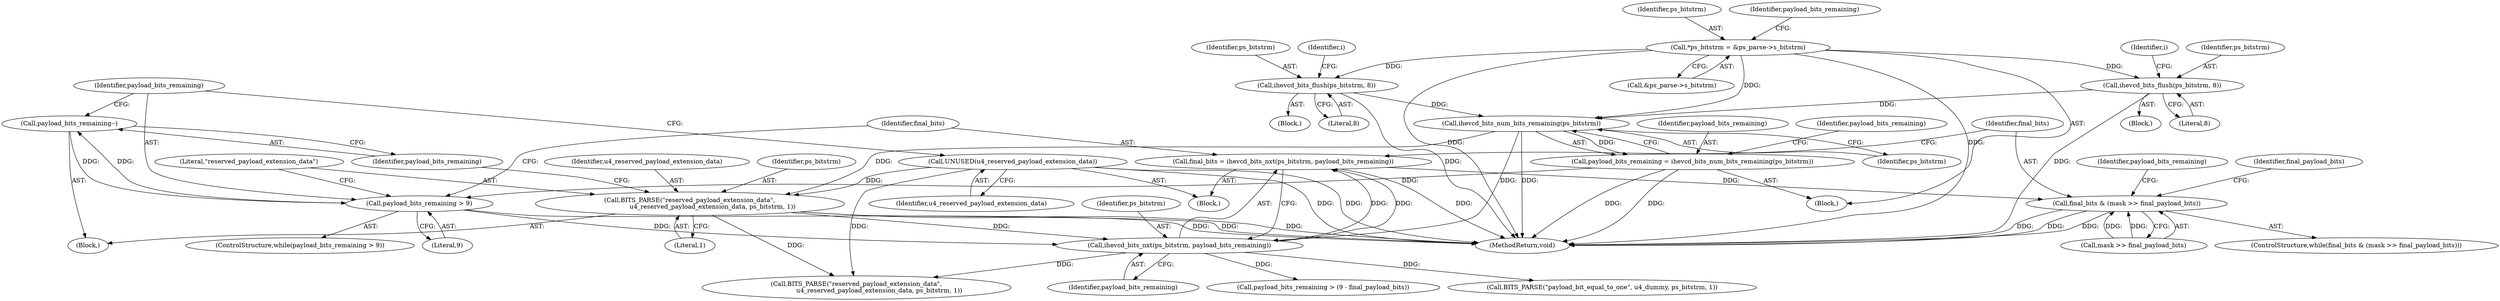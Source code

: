 digraph "0_Android_9f0fb67540d2259e4930d9bd5f1a1a6fb95af862@API" {
"1000305" [label="(Call,final_bits = ihevcd_bits_nxt(ps_bitstrm, payload_bits_remaining))"];
"1000307" [label="(Call,ihevcd_bits_nxt(ps_bitstrm, payload_bits_remaining))"];
"1000298" [label="(Call,BITS_PARSE(\"reserved_payload_extension_data\",\n                       u4_reserved_payload_extension_data, ps_bitstrm, 1))"];
"1000291" [label="(Call,UNUSED(u4_reserved_payload_extension_data))"];
"1000273" [label="(Call,ihevcd_bits_num_bits_remaining(ps_bitstrm))"];
"1000235" [label="(Call,ihevcd_bits_flush(ps_bitstrm, 8))"];
"1000117" [label="(Call,*ps_bitstrm = &ps_parse->s_bitstrm)"];
"1000267" [label="(Call,ihevcd_bits_flush(ps_bitstrm, 8))"];
"1000294" [label="(Call,payload_bits_remaining > 9)"];
"1000303" [label="(Call,payload_bits_remaining--)"];
"1000271" [label="(Call,payload_bits_remaining = ihevcd_bits_num_bits_remaining(ps_bitstrm))"];
"1000311" [label="(Call,final_bits & (mask >> final_payload_bits))"];
"1000306" [label="(Identifier,final_bits)"];
"1000334" [label="(Call,BITS_PARSE(\"payload_bit_equal_to_one\", u4_dummy, ps_bitstrm, 1))"];
"1000322" [label="(Identifier,payload_bits_remaining)"];
"1000291" [label="(Call,UNUSED(u4_reserved_payload_extension_data))"];
"1000269" [label="(Literal,8)"];
"1000118" [label="(Identifier,ps_bitstrm)"];
"1000274" [label="(Identifier,ps_bitstrm)"];
"1000297" [label="(Block,)"];
"1000267" [label="(Call,ihevcd_bits_flush(ps_bitstrm, 8))"];
"1000321" [label="(Call,payload_bits_remaining > (9 - final_payload_bits))"];
"1000271" [label="(Call,payload_bits_remaining = ihevcd_bits_num_bits_remaining(ps_bitstrm))"];
"1000119" [label="(Call,&ps_parse->s_bitstrm)"];
"1000310" [label="(ControlStructure,while(final_bits & (mask >> final_payload_bits)))"];
"1000311" [label="(Call,final_bits & (mask >> final_payload_bits))"];
"1000265" [label="(Identifier,i)"];
"1000293" [label="(ControlStructure,while(payload_bits_remaining > 9))"];
"1000295" [label="(Identifier,payload_bits_remaining)"];
"1000294" [label="(Call,payload_bits_remaining > 9)"];
"1000268" [label="(Identifier,ps_bitstrm)"];
"1000300" [label="(Identifier,u4_reserved_payload_extension_data)"];
"1000298" [label="(Call,BITS_PARSE(\"reserved_payload_extension_data\",\n                       u4_reserved_payload_extension_data, ps_bitstrm, 1))"];
"1000307" [label="(Call,ihevcd_bits_nxt(ps_bitstrm, payload_bits_remaining))"];
"1000235" [label="(Call,ihevcd_bits_flush(ps_bitstrm, 8))"];
"1000266" [label="(Block,)"];
"1000125" [label="(Identifier,payload_bits_remaining)"];
"1000273" [label="(Call,ihevcd_bits_num_bits_remaining(ps_bitstrm))"];
"1000312" [label="(Identifier,final_bits)"];
"1000276" [label="(Identifier,payload_bits_remaining)"];
"1000296" [label="(Literal,9)"];
"1000303" [label="(Call,payload_bits_remaining--)"];
"1000237" [label="(Literal,8)"];
"1000313" [label="(Call,mask >> final_payload_bits)"];
"1000292" [label="(Identifier,u4_reserved_payload_extension_data)"];
"1000117" [label="(Call,*ps_bitstrm = &ps_parse->s_bitstrm)"];
"1000352" [label="(MethodReturn,void)"];
"1000301" [label="(Identifier,ps_bitstrm)"];
"1000236" [label="(Identifier,ps_bitstrm)"];
"1000308" [label="(Identifier,ps_bitstrm)"];
"1000302" [label="(Literal,1)"];
"1000233" [label="(Identifier,i)"];
"1000299" [label="(Literal,\"reserved_payload_extension_data\")"];
"1000304" [label="(Identifier,payload_bits_remaining)"];
"1000272" [label="(Identifier,payload_bits_remaining)"];
"1000318" [label="(Identifier,final_payload_bits)"];
"1000327" [label="(Call,BITS_PARSE(\"reserved_payload_extension_data\",\n                       u4_reserved_payload_extension_data, ps_bitstrm, 1))"];
"1000234" [label="(Block,)"];
"1000108" [label="(Block,)"];
"1000305" [label="(Call,final_bits = ihevcd_bits_nxt(ps_bitstrm, payload_bits_remaining))"];
"1000277" [label="(Block,)"];
"1000309" [label="(Identifier,payload_bits_remaining)"];
"1000305" -> "1000277"  [label="AST: "];
"1000305" -> "1000307"  [label="CFG: "];
"1000306" -> "1000305"  [label="AST: "];
"1000307" -> "1000305"  [label="AST: "];
"1000312" -> "1000305"  [label="CFG: "];
"1000305" -> "1000352"  [label="DDG: "];
"1000307" -> "1000305"  [label="DDG: "];
"1000307" -> "1000305"  [label="DDG: "];
"1000305" -> "1000311"  [label="DDG: "];
"1000307" -> "1000309"  [label="CFG: "];
"1000308" -> "1000307"  [label="AST: "];
"1000309" -> "1000307"  [label="AST: "];
"1000298" -> "1000307"  [label="DDG: "];
"1000273" -> "1000307"  [label="DDG: "];
"1000294" -> "1000307"  [label="DDG: "];
"1000307" -> "1000321"  [label="DDG: "];
"1000307" -> "1000327"  [label="DDG: "];
"1000307" -> "1000334"  [label="DDG: "];
"1000298" -> "1000297"  [label="AST: "];
"1000298" -> "1000302"  [label="CFG: "];
"1000299" -> "1000298"  [label="AST: "];
"1000300" -> "1000298"  [label="AST: "];
"1000301" -> "1000298"  [label="AST: "];
"1000302" -> "1000298"  [label="AST: "];
"1000304" -> "1000298"  [label="CFG: "];
"1000298" -> "1000352"  [label="DDG: "];
"1000298" -> "1000352"  [label="DDG: "];
"1000291" -> "1000298"  [label="DDG: "];
"1000273" -> "1000298"  [label="DDG: "];
"1000298" -> "1000327"  [label="DDG: "];
"1000291" -> "1000277"  [label="AST: "];
"1000291" -> "1000292"  [label="CFG: "];
"1000292" -> "1000291"  [label="AST: "];
"1000295" -> "1000291"  [label="CFG: "];
"1000291" -> "1000352"  [label="DDG: "];
"1000291" -> "1000352"  [label="DDG: "];
"1000291" -> "1000327"  [label="DDG: "];
"1000273" -> "1000271"  [label="AST: "];
"1000273" -> "1000274"  [label="CFG: "];
"1000274" -> "1000273"  [label="AST: "];
"1000271" -> "1000273"  [label="CFG: "];
"1000273" -> "1000352"  [label="DDG: "];
"1000273" -> "1000271"  [label="DDG: "];
"1000235" -> "1000273"  [label="DDG: "];
"1000267" -> "1000273"  [label="DDG: "];
"1000117" -> "1000273"  [label="DDG: "];
"1000235" -> "1000234"  [label="AST: "];
"1000235" -> "1000237"  [label="CFG: "];
"1000236" -> "1000235"  [label="AST: "];
"1000237" -> "1000235"  [label="AST: "];
"1000233" -> "1000235"  [label="CFG: "];
"1000235" -> "1000352"  [label="DDG: "];
"1000117" -> "1000235"  [label="DDG: "];
"1000117" -> "1000108"  [label="AST: "];
"1000117" -> "1000119"  [label="CFG: "];
"1000118" -> "1000117"  [label="AST: "];
"1000119" -> "1000117"  [label="AST: "];
"1000125" -> "1000117"  [label="CFG: "];
"1000117" -> "1000352"  [label="DDG: "];
"1000117" -> "1000352"  [label="DDG: "];
"1000117" -> "1000267"  [label="DDG: "];
"1000267" -> "1000266"  [label="AST: "];
"1000267" -> "1000269"  [label="CFG: "];
"1000268" -> "1000267"  [label="AST: "];
"1000269" -> "1000267"  [label="AST: "];
"1000265" -> "1000267"  [label="CFG: "];
"1000267" -> "1000352"  [label="DDG: "];
"1000294" -> "1000293"  [label="AST: "];
"1000294" -> "1000296"  [label="CFG: "];
"1000295" -> "1000294"  [label="AST: "];
"1000296" -> "1000294"  [label="AST: "];
"1000299" -> "1000294"  [label="CFG: "];
"1000306" -> "1000294"  [label="CFG: "];
"1000294" -> "1000352"  [label="DDG: "];
"1000303" -> "1000294"  [label="DDG: "];
"1000271" -> "1000294"  [label="DDG: "];
"1000294" -> "1000303"  [label="DDG: "];
"1000303" -> "1000297"  [label="AST: "];
"1000303" -> "1000304"  [label="CFG: "];
"1000304" -> "1000303"  [label="AST: "];
"1000295" -> "1000303"  [label="CFG: "];
"1000271" -> "1000108"  [label="AST: "];
"1000272" -> "1000271"  [label="AST: "];
"1000276" -> "1000271"  [label="CFG: "];
"1000271" -> "1000352"  [label="DDG: "];
"1000271" -> "1000352"  [label="DDG: "];
"1000311" -> "1000310"  [label="AST: "];
"1000311" -> "1000313"  [label="CFG: "];
"1000312" -> "1000311"  [label="AST: "];
"1000313" -> "1000311"  [label="AST: "];
"1000318" -> "1000311"  [label="CFG: "];
"1000322" -> "1000311"  [label="CFG: "];
"1000311" -> "1000352"  [label="DDG: "];
"1000311" -> "1000352"  [label="DDG: "];
"1000311" -> "1000352"  [label="DDG: "];
"1000313" -> "1000311"  [label="DDG: "];
"1000313" -> "1000311"  [label="DDG: "];
}
